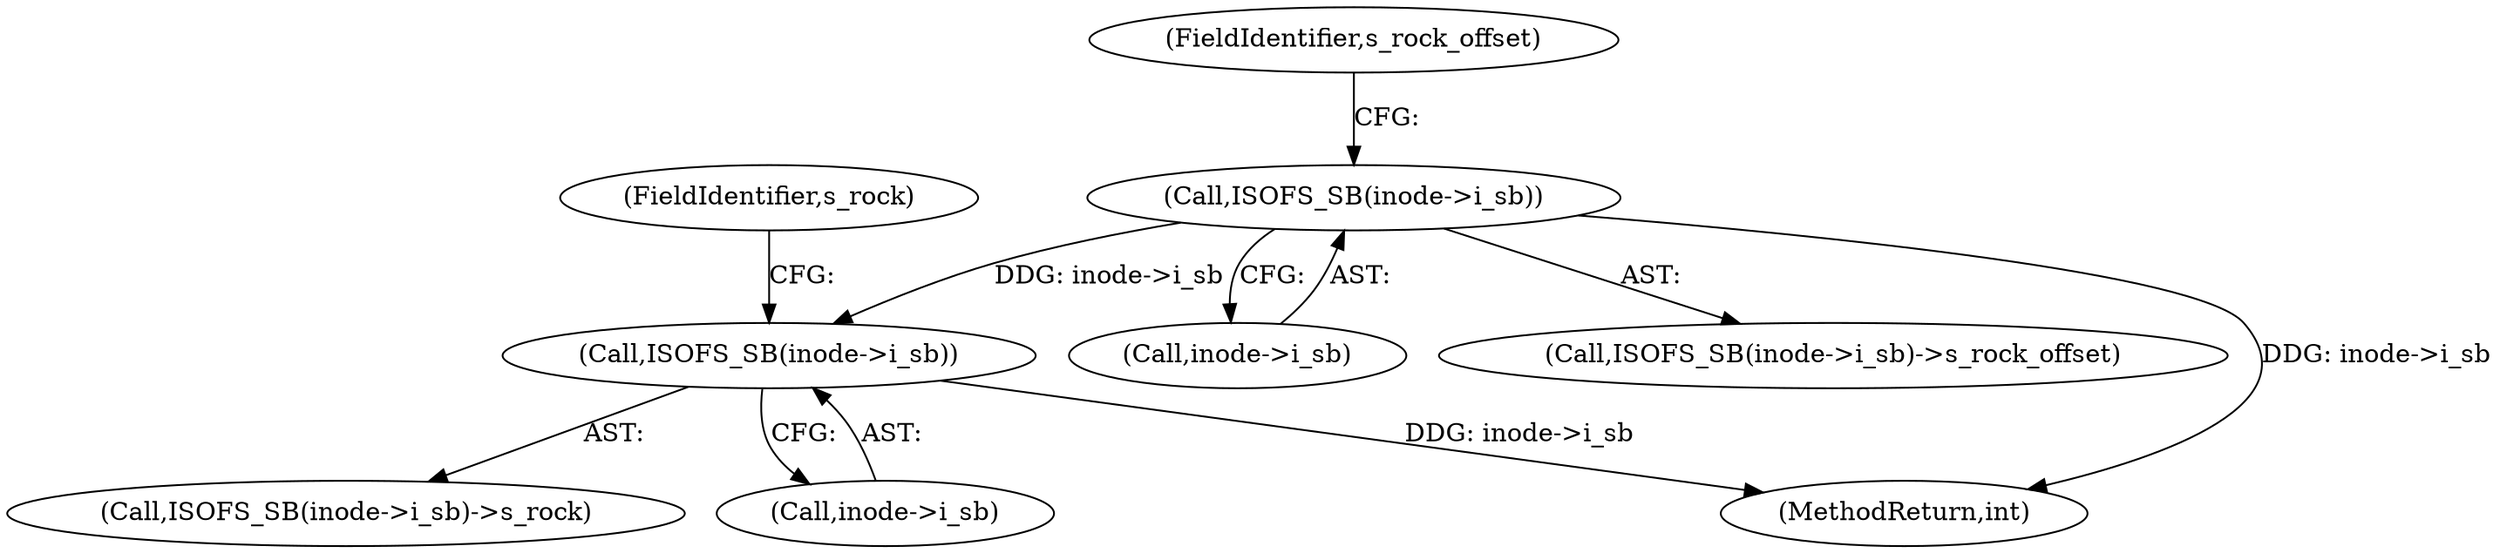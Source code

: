 digraph "0_linux_410dd3cf4c9b36f27ed4542ee18b1af5e68645a4_1@pointer" {
"1000124" [label="(Call,ISOFS_SB(inode->i_sb))"];
"1000133" [label="(Call,ISOFS_SB(inode->i_sb))"];
"1000150" [label="(MethodReturn,int)"];
"1000137" [label="(FieldIdentifier,s_rock)"];
"1000128" [label="(FieldIdentifier,s_rock_offset)"];
"1000124" [label="(Call,ISOFS_SB(inode->i_sb))"];
"1000134" [label="(Call,inode->i_sb)"];
"1000132" [label="(Call,ISOFS_SB(inode->i_sb)->s_rock)"];
"1000125" [label="(Call,inode->i_sb)"];
"1000123" [label="(Call,ISOFS_SB(inode->i_sb)->s_rock_offset)"];
"1000133" [label="(Call,ISOFS_SB(inode->i_sb))"];
"1000124" -> "1000123"  [label="AST: "];
"1000124" -> "1000125"  [label="CFG: "];
"1000125" -> "1000124"  [label="AST: "];
"1000128" -> "1000124"  [label="CFG: "];
"1000124" -> "1000150"  [label="DDG: inode->i_sb"];
"1000124" -> "1000133"  [label="DDG: inode->i_sb"];
"1000133" -> "1000132"  [label="AST: "];
"1000133" -> "1000134"  [label="CFG: "];
"1000134" -> "1000133"  [label="AST: "];
"1000137" -> "1000133"  [label="CFG: "];
"1000133" -> "1000150"  [label="DDG: inode->i_sb"];
}
